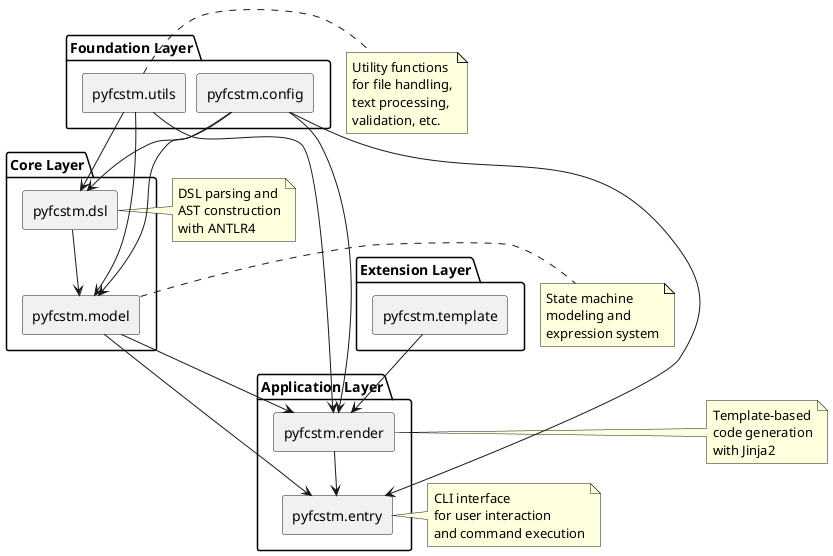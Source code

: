 @startuml
skinparam componentStyle rectangle
skinparam nodesep 10
skinparam ranksep 20

package "Foundation Layer" {
    [pyfcstm.utils] as utils
    [pyfcstm.config] as config
}

package "Core Layer" {
    [pyfcstm.dsl] as dsl
    [pyfcstm.model] as model
}

package "Application Layer" {
    [pyfcstm.entry] as entry
    [pyfcstm.render] as render
}

package "Extension Layer" {
    [pyfcstm.template] as template
}

utils --> dsl
utils --> model
utils --> render
config --> dsl
config --> model
config --> entry
config --> render

dsl --> model
model --> render
model --> entry

render --> entry
template --> render

note right of utils
    Utility functions
    for file handling,
    text processing,
    validation, etc.
end note

note right of dsl
    DSL parsing and
    AST construction
    with ANTLR4
end note

note right of model
    State machine
    modeling and
    expression system
end note

note right of render
    Template-based
    code generation
    with Jinja2
end note

note right of entry
    CLI interface
    for user interaction
    and command execution
end note

@enduml